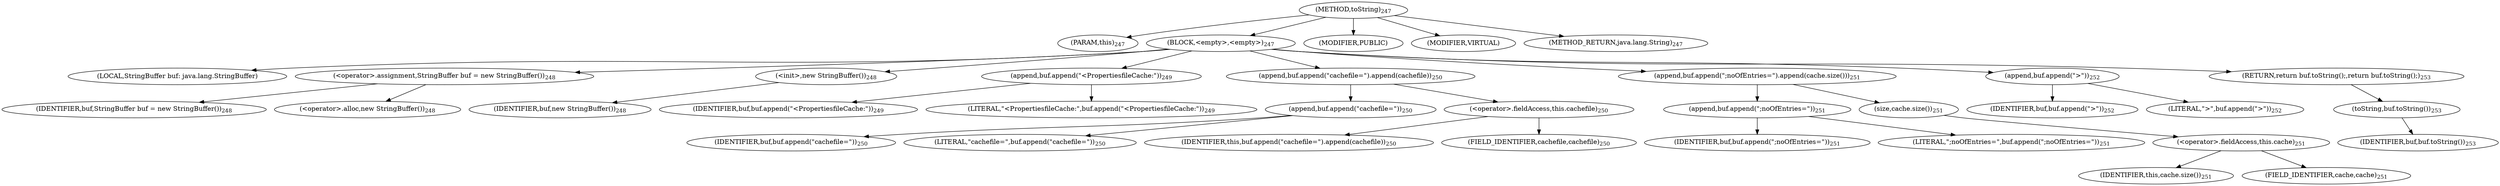 digraph "toString" {  
"373" [label = <(METHOD,toString)<SUB>247</SUB>> ]
"374" [label = <(PARAM,this)<SUB>247</SUB>> ]
"375" [label = <(BLOCK,&lt;empty&gt;,&lt;empty&gt;)<SUB>247</SUB>> ]
"14" [label = <(LOCAL,StringBuffer buf: java.lang.StringBuffer)> ]
"376" [label = <(&lt;operator&gt;.assignment,StringBuffer buf = new StringBuffer())<SUB>248</SUB>> ]
"377" [label = <(IDENTIFIER,buf,StringBuffer buf = new StringBuffer())<SUB>248</SUB>> ]
"378" [label = <(&lt;operator&gt;.alloc,new StringBuffer())<SUB>248</SUB>> ]
"379" [label = <(&lt;init&gt;,new StringBuffer())<SUB>248</SUB>> ]
"13" [label = <(IDENTIFIER,buf,new StringBuffer())<SUB>248</SUB>> ]
"380" [label = <(append,buf.append(&quot;&lt;PropertiesfileCache:&quot;))<SUB>249</SUB>> ]
"381" [label = <(IDENTIFIER,buf,buf.append(&quot;&lt;PropertiesfileCache:&quot;))<SUB>249</SUB>> ]
"382" [label = <(LITERAL,&quot;&lt;PropertiesfileCache:&quot;,buf.append(&quot;&lt;PropertiesfileCache:&quot;))<SUB>249</SUB>> ]
"383" [label = <(append,buf.append(&quot;cachefile=&quot;).append(cachefile))<SUB>250</SUB>> ]
"384" [label = <(append,buf.append(&quot;cachefile=&quot;))<SUB>250</SUB>> ]
"385" [label = <(IDENTIFIER,buf,buf.append(&quot;cachefile=&quot;))<SUB>250</SUB>> ]
"386" [label = <(LITERAL,&quot;cachefile=&quot;,buf.append(&quot;cachefile=&quot;))<SUB>250</SUB>> ]
"387" [label = <(&lt;operator&gt;.fieldAccess,this.cachefile)<SUB>250</SUB>> ]
"388" [label = <(IDENTIFIER,this,buf.append(&quot;cachefile=&quot;).append(cachefile))<SUB>250</SUB>> ]
"389" [label = <(FIELD_IDENTIFIER,cachefile,cachefile)<SUB>250</SUB>> ]
"390" [label = <(append,buf.append(&quot;;noOfEntries=&quot;).append(cache.size()))<SUB>251</SUB>> ]
"391" [label = <(append,buf.append(&quot;;noOfEntries=&quot;))<SUB>251</SUB>> ]
"392" [label = <(IDENTIFIER,buf,buf.append(&quot;;noOfEntries=&quot;))<SUB>251</SUB>> ]
"393" [label = <(LITERAL,&quot;;noOfEntries=&quot;,buf.append(&quot;;noOfEntries=&quot;))<SUB>251</SUB>> ]
"394" [label = <(size,cache.size())<SUB>251</SUB>> ]
"395" [label = <(&lt;operator&gt;.fieldAccess,this.cache)<SUB>251</SUB>> ]
"396" [label = <(IDENTIFIER,this,cache.size())<SUB>251</SUB>> ]
"397" [label = <(FIELD_IDENTIFIER,cache,cache)<SUB>251</SUB>> ]
"398" [label = <(append,buf.append(&quot;&gt;&quot;))<SUB>252</SUB>> ]
"399" [label = <(IDENTIFIER,buf,buf.append(&quot;&gt;&quot;))<SUB>252</SUB>> ]
"400" [label = <(LITERAL,&quot;&gt;&quot;,buf.append(&quot;&gt;&quot;))<SUB>252</SUB>> ]
"401" [label = <(RETURN,return buf.toString();,return buf.toString();)<SUB>253</SUB>> ]
"402" [label = <(toString,buf.toString())<SUB>253</SUB>> ]
"403" [label = <(IDENTIFIER,buf,buf.toString())<SUB>253</SUB>> ]
"404" [label = <(MODIFIER,PUBLIC)> ]
"405" [label = <(MODIFIER,VIRTUAL)> ]
"406" [label = <(METHOD_RETURN,java.lang.String)<SUB>247</SUB>> ]
  "373" -> "374" 
  "373" -> "375" 
  "373" -> "404" 
  "373" -> "405" 
  "373" -> "406" 
  "375" -> "14" 
  "375" -> "376" 
  "375" -> "379" 
  "375" -> "380" 
  "375" -> "383" 
  "375" -> "390" 
  "375" -> "398" 
  "375" -> "401" 
  "376" -> "377" 
  "376" -> "378" 
  "379" -> "13" 
  "380" -> "381" 
  "380" -> "382" 
  "383" -> "384" 
  "383" -> "387" 
  "384" -> "385" 
  "384" -> "386" 
  "387" -> "388" 
  "387" -> "389" 
  "390" -> "391" 
  "390" -> "394" 
  "391" -> "392" 
  "391" -> "393" 
  "394" -> "395" 
  "395" -> "396" 
  "395" -> "397" 
  "398" -> "399" 
  "398" -> "400" 
  "401" -> "402" 
  "402" -> "403" 
}
